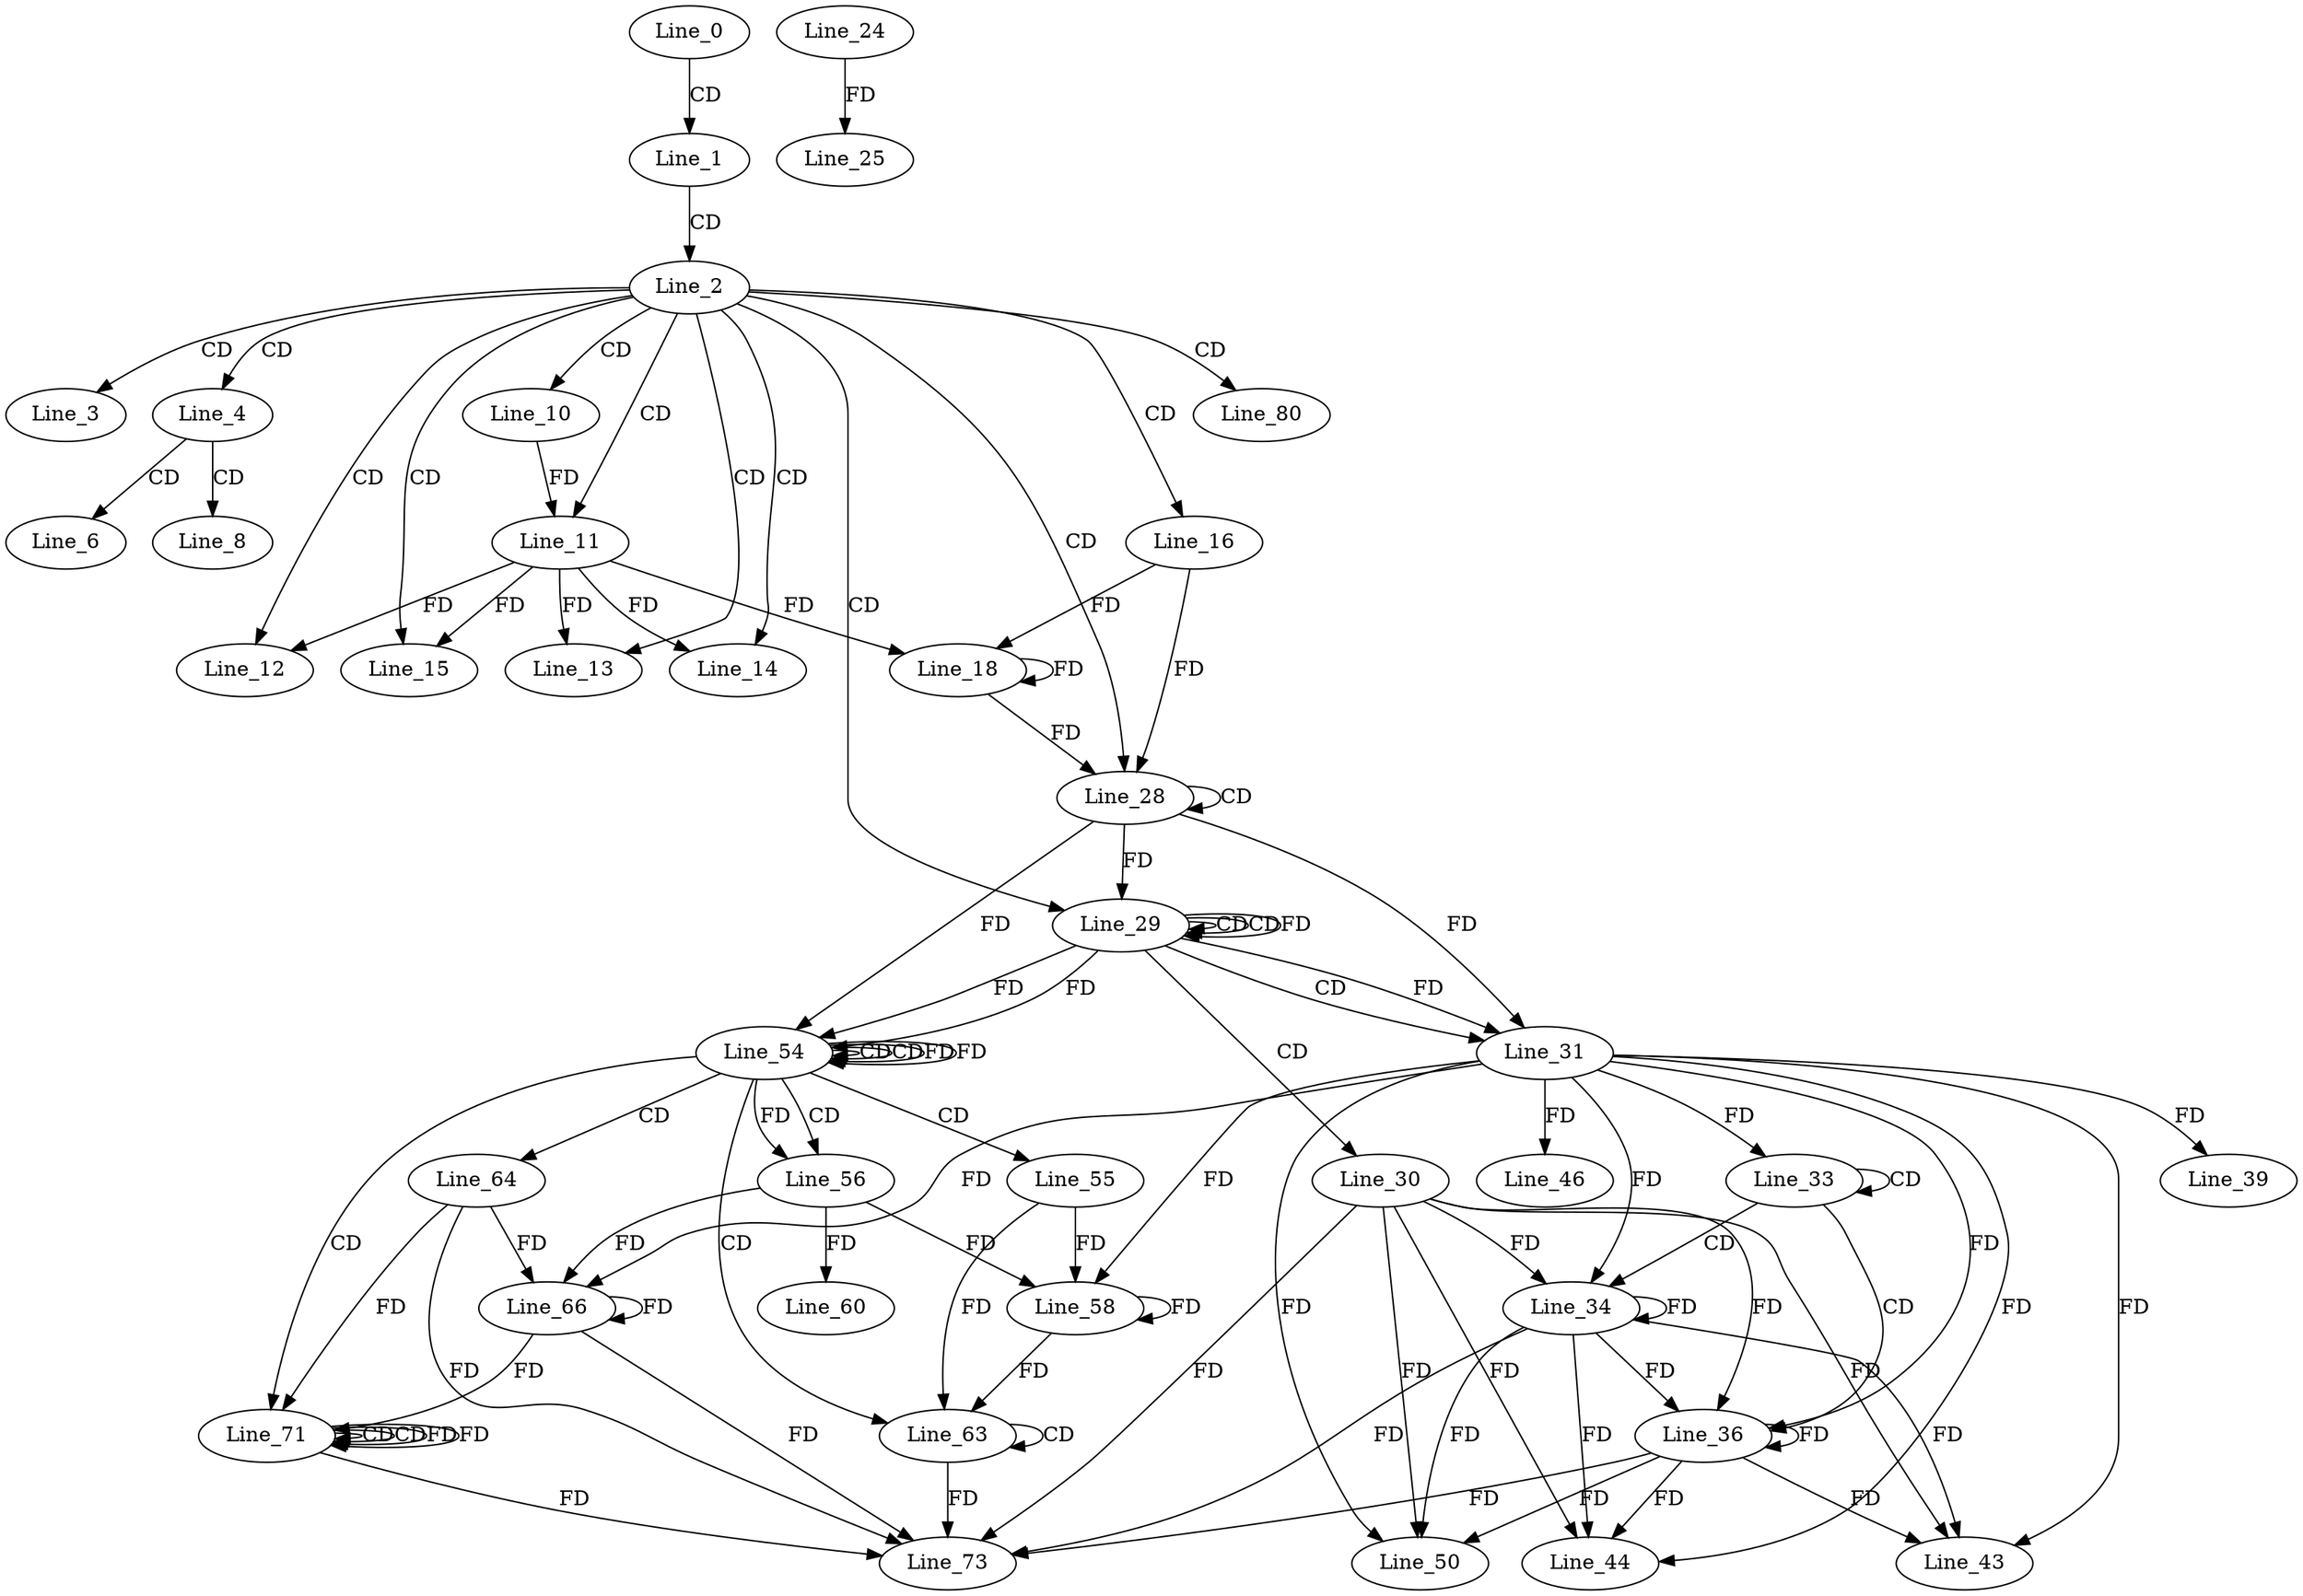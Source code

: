 digraph G {
  Line_0;
  Line_1;
  Line_2;
  Line_3;
  Line_4;
  Line_6;
  Line_8;
  Line_10;
  Line_11;
  Line_11;
  Line_12;
  Line_13;
  Line_14;
  Line_15;
  Line_16;
  Line_18;
  Line_18;
  Line_24;
  Line_25;
  Line_28;
  Line_28;
  Line_29;
  Line_29;
  Line_29;
  Line_29;
  Line_30;
  Line_31;
  Line_31;
  Line_33;
  Line_33;
  Line_33;
  Line_34;
  Line_34;
  Line_34;
  Line_36;
  Line_36;
  Line_36;
  Line_36;
  Line_39;
  Line_43;
  Line_43;
  Line_44;
  Line_44;
  Line_46;
  Line_50;
  Line_50;
  Line_54;
  Line_54;
  Line_54;
  Line_54;
  Line_55;
  Line_56;
  Line_56;
  Line_58;
  Line_58;
  Line_58;
  Line_60;
  Line_63;
  Line_63;
  Line_64;
  Line_66;
  Line_66;
  Line_66;
  Line_71;
  Line_71;
  Line_71;
  Line_71;
  Line_73;
  Line_73;
  Line_80;
  Line_0 -> Line_1 [ label="CD" ];
  Line_1 -> Line_2 [ label="CD" ];
  Line_2 -> Line_3 [ label="CD" ];
  Line_2 -> Line_4 [ label="CD" ];
  Line_4 -> Line_6 [ label="CD" ];
  Line_4 -> Line_8 [ label="CD" ];
  Line_2 -> Line_10 [ label="CD" ];
  Line_2 -> Line_11 [ label="CD" ];
  Line_10 -> Line_11 [ label="FD" ];
  Line_2 -> Line_12 [ label="CD" ];
  Line_11 -> Line_12 [ label="FD" ];
  Line_2 -> Line_13 [ label="CD" ];
  Line_11 -> Line_13 [ label="FD" ];
  Line_2 -> Line_14 [ label="CD" ];
  Line_11 -> Line_14 [ label="FD" ];
  Line_2 -> Line_15 [ label="CD" ];
  Line_11 -> Line_15 [ label="FD" ];
  Line_2 -> Line_16 [ label="CD" ];
  Line_16 -> Line_18 [ label="FD" ];
  Line_18 -> Line_18 [ label="FD" ];
  Line_11 -> Line_18 [ label="FD" ];
  Line_24 -> Line_25 [ label="FD" ];
  Line_2 -> Line_28 [ label="CD" ];
  Line_28 -> Line_28 [ label="CD" ];
  Line_16 -> Line_28 [ label="FD" ];
  Line_18 -> Line_28 [ label="FD" ];
  Line_2 -> Line_29 [ label="CD" ];
  Line_29 -> Line_29 [ label="CD" ];
  Line_29 -> Line_29 [ label="CD" ];
  Line_28 -> Line_29 [ label="FD" ];
  Line_29 -> Line_29 [ label="FD" ];
  Line_29 -> Line_30 [ label="CD" ];
  Line_29 -> Line_31 [ label="CD" ];
  Line_28 -> Line_31 [ label="FD" ];
  Line_29 -> Line_31 [ label="FD" ];
  Line_33 -> Line_33 [ label="CD" ];
  Line_31 -> Line_33 [ label="FD" ];
  Line_33 -> Line_34 [ label="CD" ];
  Line_30 -> Line_34 [ label="FD" ];
  Line_34 -> Line_34 [ label="FD" ];
  Line_31 -> Line_34 [ label="FD" ];
  Line_33 -> Line_36 [ label="CD" ];
  Line_30 -> Line_36 [ label="FD" ];
  Line_34 -> Line_36 [ label="FD" ];
  Line_36 -> Line_36 [ label="FD" ];
  Line_31 -> Line_36 [ label="FD" ];
  Line_31 -> Line_39 [ label="FD" ];
  Line_30 -> Line_43 [ label="FD" ];
  Line_34 -> Line_43 [ label="FD" ];
  Line_36 -> Line_43 [ label="FD" ];
  Line_31 -> Line_43 [ label="FD" ];
  Line_30 -> Line_44 [ label="FD" ];
  Line_34 -> Line_44 [ label="FD" ];
  Line_36 -> Line_44 [ label="FD" ];
  Line_31 -> Line_44 [ label="FD" ];
  Line_31 -> Line_46 [ label="FD" ];
  Line_30 -> Line_50 [ label="FD" ];
  Line_34 -> Line_50 [ label="FD" ];
  Line_36 -> Line_50 [ label="FD" ];
  Line_31 -> Line_50 [ label="FD" ];
  Line_54 -> Line_54 [ label="CD" ];
  Line_29 -> Line_54 [ label="FD" ];
  Line_28 -> Line_54 [ label="FD" ];
  Line_54 -> Line_54 [ label="CD" ];
  Line_54 -> Line_54 [ label="FD" ];
  Line_29 -> Line_54 [ label="FD" ];
  Line_54 -> Line_55 [ label="CD" ];
  Line_54 -> Line_56 [ label="CD" ];
  Line_54 -> Line_56 [ label="FD" ];
  Line_55 -> Line_58 [ label="FD" ];
  Line_58 -> Line_58 [ label="FD" ];
  Line_56 -> Line_58 [ label="FD" ];
  Line_31 -> Line_58 [ label="FD" ];
  Line_56 -> Line_60 [ label="FD" ];
  Line_54 -> Line_63 [ label="CD" ];
  Line_63 -> Line_63 [ label="CD" ];
  Line_55 -> Line_63 [ label="FD" ];
  Line_58 -> Line_63 [ label="FD" ];
  Line_54 -> Line_64 [ label="CD" ];
  Line_64 -> Line_66 [ label="FD" ];
  Line_66 -> Line_66 [ label="FD" ];
  Line_56 -> Line_66 [ label="FD" ];
  Line_31 -> Line_66 [ label="FD" ];
  Line_54 -> Line_71 [ label="CD" ];
  Line_71 -> Line_71 [ label="CD" ];
  Line_71 -> Line_71 [ label="CD" ];
  Line_64 -> Line_71 [ label="FD" ];
  Line_66 -> Line_71 [ label="FD" ];
  Line_71 -> Line_71 [ label="FD" ];
  Line_63 -> Line_73 [ label="FD" ];
  Line_30 -> Line_73 [ label="FD" ];
  Line_34 -> Line_73 [ label="FD" ];
  Line_36 -> Line_73 [ label="FD" ];
  Line_64 -> Line_73 [ label="FD" ];
  Line_66 -> Line_73 [ label="FD" ];
  Line_71 -> Line_73 [ label="FD" ];
  Line_2 -> Line_80 [ label="CD" ];
  Line_54 -> Line_54 [ label="FD" ];
  Line_71 -> Line_71 [ label="FD" ];
}
